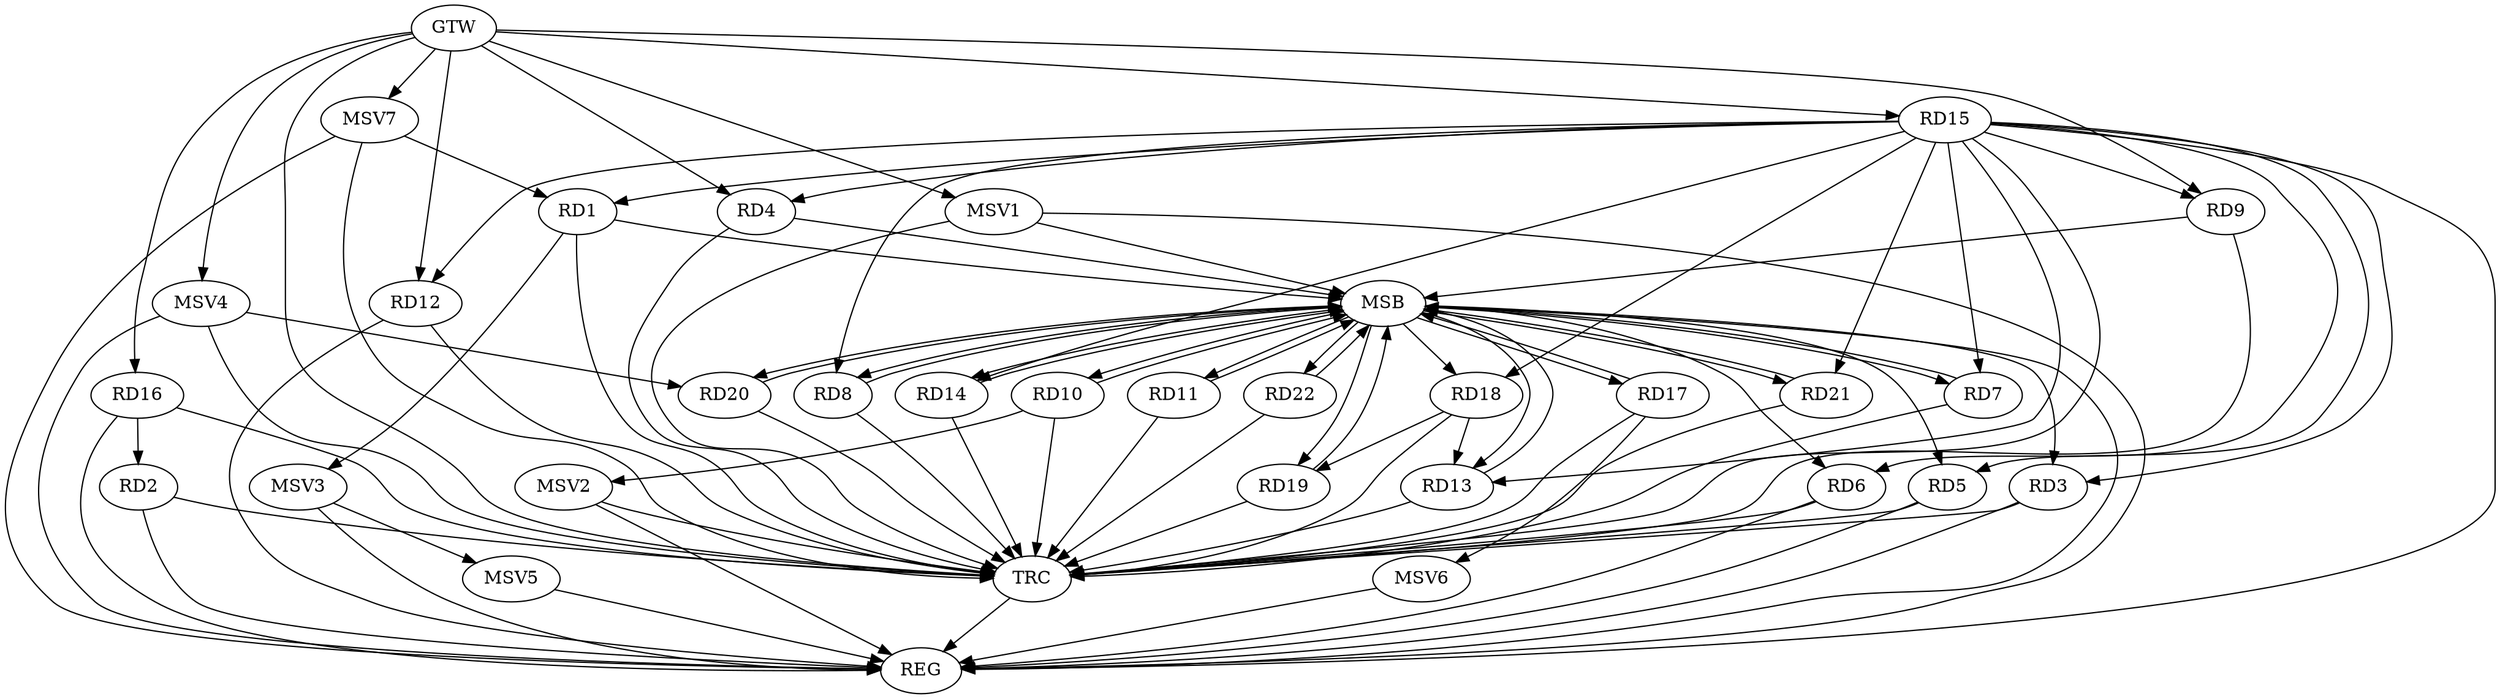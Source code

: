 strict digraph G {
  RD1 [ label="RD1" ];
  RD2 [ label="RD2" ];
  RD3 [ label="RD3" ];
  RD4 [ label="RD4" ];
  RD5 [ label="RD5" ];
  RD6 [ label="RD6" ];
  RD7 [ label="RD7" ];
  RD8 [ label="RD8" ];
  RD9 [ label="RD9" ];
  RD10 [ label="RD10" ];
  RD11 [ label="RD11" ];
  RD12 [ label="RD12" ];
  RD13 [ label="RD13" ];
  RD14 [ label="RD14" ];
  RD15 [ label="RD15" ];
  RD16 [ label="RD16" ];
  RD17 [ label="RD17" ];
  RD18 [ label="RD18" ];
  RD19 [ label="RD19" ];
  RD20 [ label="RD20" ];
  RD21 [ label="RD21" ];
  RD22 [ label="RD22" ];
  GTW [ label="GTW" ];
  REG [ label="REG" ];
  MSB [ label="MSB" ];
  TRC [ label="TRC" ];
  MSV1 [ label="MSV1" ];
  MSV2 [ label="MSV2" ];
  MSV3 [ label="MSV3" ];
  MSV4 [ label="MSV4" ];
  MSV5 [ label="MSV5" ];
  MSV6 [ label="MSV6" ];
  MSV7 [ label="MSV7" ];
  RD15 -> RD1;
  RD16 -> RD2;
  RD15 -> RD8;
  RD15 -> RD13;
  RD18 -> RD13;
  RD18 -> RD19;
  GTW -> RD4;
  GTW -> RD9;
  GTW -> RD12;
  GTW -> RD15;
  GTW -> RD16;
  RD2 -> REG;
  RD3 -> REG;
  RD5 -> REG;
  RD6 -> REG;
  RD12 -> REG;
  RD15 -> REG;
  RD16 -> REG;
  RD1 -> MSB;
  MSB -> RD14;
  MSB -> REG;
  RD4 -> MSB;
  MSB -> RD8;
  MSB -> RD20;
  RD7 -> MSB;
  MSB -> RD6;
  MSB -> RD17;
  RD8 -> MSB;
  MSB -> RD18;
  RD9 -> MSB;
  MSB -> RD10;
  MSB -> RD13;
  RD10 -> MSB;
  MSB -> RD5;
  MSB -> RD7;
  MSB -> RD21;
  RD11 -> MSB;
  RD13 -> MSB;
  RD14 -> MSB;
  RD17 -> MSB;
  MSB -> RD11;
  MSB -> RD19;
  RD19 -> MSB;
  MSB -> RD3;
  MSB -> RD22;
  RD20 -> MSB;
  RD21 -> MSB;
  RD22 -> MSB;
  RD1 -> TRC;
  RD2 -> TRC;
  RD3 -> TRC;
  RD4 -> TRC;
  RD5 -> TRC;
  RD6 -> TRC;
  RD7 -> TRC;
  RD8 -> TRC;
  RD9 -> TRC;
  RD10 -> TRC;
  RD11 -> TRC;
  RD12 -> TRC;
  RD13 -> TRC;
  RD14 -> TRC;
  RD15 -> TRC;
  RD16 -> TRC;
  RD17 -> TRC;
  RD18 -> TRC;
  RD19 -> TRC;
  RD20 -> TRC;
  RD21 -> TRC;
  RD22 -> TRC;
  GTW -> TRC;
  TRC -> REG;
  RD15 -> RD6;
  RD15 -> RD18;
  RD15 -> RD5;
  RD15 -> RD3;
  RD15 -> RD9;
  RD15 -> RD21;
  RD15 -> RD14;
  RD15 -> RD4;
  RD15 -> RD12;
  RD15 -> RD7;
  MSV1 -> MSB;
  GTW -> MSV1;
  MSV1 -> REG;
  MSV1 -> TRC;
  RD10 -> MSV2;
  MSV2 -> REG;
  MSV2 -> TRC;
  RD1 -> MSV3;
  MSV3 -> REG;
  MSV4 -> RD20;
  GTW -> MSV4;
  MSV4 -> REG;
  MSV4 -> TRC;
  MSV3 -> MSV5;
  MSV5 -> REG;
  RD17 -> MSV6;
  MSV6 -> REG;
  MSV7 -> RD1;
  GTW -> MSV7;
  MSV7 -> REG;
  MSV7 -> TRC;
}
